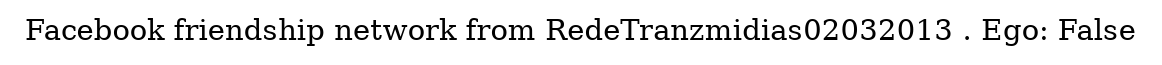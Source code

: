 digraph  {
	graph [label="Facebook friendship network from RedeTranzmidias02032013 . Ego: False"];
}
